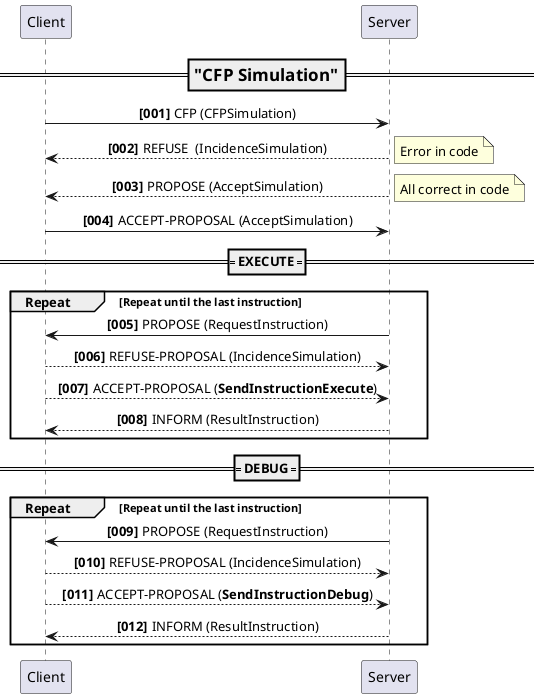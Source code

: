 @startuml
'https://plantuml.com/sequence-diagram
autonumber "<b>[000]</b>"
skinparam defaultFontName consolas
skinparam sequenceMessageAlign center

'=== "Authentication" ==
'Client ->  Server: REQUEST (Authentication)
'Client <-- Server: ACCEPT-REQUEST (Authentication)
'Client <-- Server: REJECT-REQUEST (Authentication)

=== "CFP Simulation" ==

Client ->  Server: CFP (CFPSimulation)
Client <-- Server: REFUSE  (IncidenceSimulation)
note right
    Error in code
end note
Client <-- Server: PROPOSE (AcceptSimulation)
note right
    All correct in code
end note

Client ->  Server: ACCEPT-PROPOSAL (AcceptSimulation)

==== EXECUTE ====
group Repeat [Repeat until the last instruction]
  Client <-  Server: PROPOSE (RequestInstruction)
  Client --> Server: REFUSE-PROPOSAL (IncidenceSimulation)
  Client --> Server: ACCEPT-PROPOSAL (**SendInstructionExecute**)
  Client <-- Server: INFORM (ResultInstruction)
end

==== DEBUG ====
group Repeat [Repeat until the last instruction]
  Client <-  Server: PROPOSE (RequestInstruction)
  Client --> Server: REFUSE-PROPOSAL (IncidenceSimulation)
  Client --> Server: ACCEPT-PROPOSAL (**SendInstructionDebug**)
  Client <-- Server: INFORM (ResultInstruction)
end

@enduml

